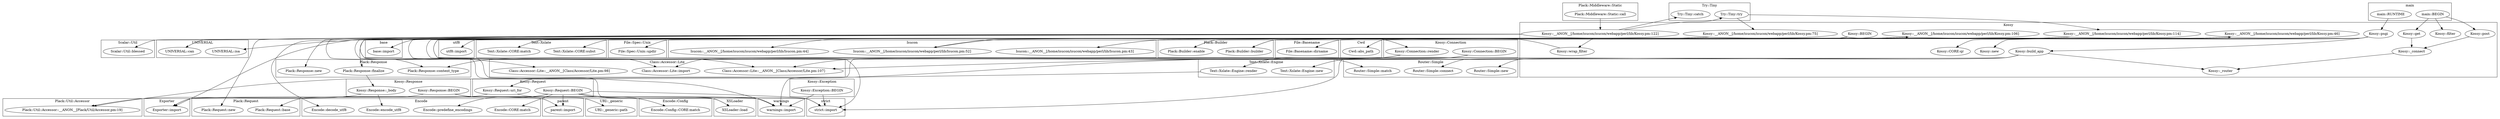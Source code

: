 digraph {
graph [overlap=false]
subgraph cluster_Plack_Middleware_Static {
	label="Plack::Middleware::Static";
	"Plack::Middleware::Static::call";
}
subgraph cluster_Encode {
	label="Encode";
	"Encode::CORE:match";
	"Encode::decode_utf8";
	"Encode::predefine_encodings";
	"Encode::encode_utf8";
}
subgraph cluster_Kossy_Connection {
	label="Kossy::Connection";
	"Kossy::Connection::render";
	"Kossy::Connection::BEGIN";
}
subgraph cluster_Plack_Request {
	label="Plack::Request";
	"Plack::Request::new";
	"Plack::Request::base";
}
subgraph cluster_warnings {
	label="warnings";
	"warnings::import";
}
subgraph cluster_base {
	label="base";
	"base::import";
}
subgraph cluster_Isucon {
	label="Isucon";
	"Isucon::__ANON__[/home/isucon/isucon/webapp/perl/lib/Isucon.pm:52]";
	"Isucon::__ANON__[/home/isucon/isucon/webapp/perl/lib/Isucon.pm:43]";
	"Isucon::__ANON__[/home/isucon/isucon/webapp/perl/lib/Isucon.pm:44]";
}
subgraph cluster_Plack_Util_Accessor {
	label="Plack::Util::Accessor";
	"Plack::Util::Accessor::__ANON__[Plack/Util/Accessor.pm:19]";
}
subgraph cluster_strict {
	label="strict";
	"strict::import";
}
subgraph cluster_Kossy_Request {
	label="Kossy::Request";
	"Kossy::Request::uri_for";
	"Kossy::Request::BEGIN";
}
subgraph cluster_XSLoader {
	label="XSLoader";
	"XSLoader::load";
}
subgraph cluster_Router_Simple {
	label="Router::Simple";
	"Router::Simple::new";
	"Router::Simple::connect";
	"Router::Simple::match";
}
subgraph cluster_Exporter {
	label="Exporter";
	"Exporter::import";
}
subgraph cluster_Class_Accessor_Lite {
	label="Class::Accessor::Lite";
	"Class::Accessor::Lite::import";
	"Class::Accessor::Lite::__ANON__[Class/Accessor/Lite.pm:107]";
	"Class::Accessor::Lite::__ANON__[Class/Accessor/Lite.pm:98]";
}
subgraph cluster_utf8 {
	label="utf8";
	"utf8::import";
}
subgraph cluster_File_Basename {
	label="File::Basename";
	"File::Basename::dirname";
}
subgraph cluster_Text_Xslate {
	label="Text::Xslate";
	"Text::Xslate::CORE:subst";
	"Text::Xslate::CORE:match";
}
subgraph cluster_File_Spec_Unix {
	label="File::Spec::Unix";
	"File::Spec::Unix::updir";
}
subgraph cluster_Kossy_Response {
	label="Kossy::Response";
	"Kossy::Response::_body";
	"Kossy::Response::BEGIN";
}
subgraph cluster_URI__generic {
	label="URI::_generic";
	"URI::_generic::path";
}
subgraph cluster_Plack_Builder {
	label="Plack::Builder";
	"Plack::Builder::builder";
	"Plack::Builder::enable";
}
subgraph cluster_Kossy_Exception {
	label="Kossy::Exception";
	"Kossy::Exception::BEGIN";
}
subgraph cluster_Try_Tiny {
	label="Try::Tiny";
	"Try::Tiny::catch";
	"Try::Tiny::try";
}
subgraph cluster_parent {
	label="parent";
	"parent::import";
}
subgraph cluster_main {
	label="main";
	"main::BEGIN";
	"main::RUNTIME";
}
subgraph cluster_Scalar_Util {
	label="Scalar::Util";
	"Scalar::Util::blessed";
}
subgraph cluster_UNIVERSAL {
	label="UNIVERSAL";
	"UNIVERSAL::isa";
	"UNIVERSAL::can";
}
subgraph cluster_Encode_Config {
	label="Encode::Config";
	"Encode::Config::CORE:match";
}
subgraph cluster_Text_Xslate_Engine {
	label="Text::Xslate::Engine";
	"Text::Xslate::Engine::render";
	"Text::Xslate::Engine::new";
}
subgraph cluster_Plack_Response {
	label="Plack::Response";
	"Plack::Response::content_type";
	"Plack::Response::new";
	"Plack::Response::finalize";
}
subgraph cluster_Cwd {
	label="Cwd";
	"Cwd::abs_path";
}
subgraph cluster_Kossy {
	label="Kossy";
	"Kossy::new";
	"Kossy::psgi";
	"Kossy::__ANON__[/home/isucon/isucon/webapp/perl/lib/Kossy.pm:106]";
	"Kossy::build_app";
	"Kossy::CORE:qr";
	"Kossy::__ANON__[/home/isucon/isucon/webapp/perl/lib/Kossy.pm:114]";
	"Kossy::post";
	"Kossy::__ANON__[/home/isucon/isucon/webapp/perl/lib/Kossy.pm:75]";
	"Kossy::_router";
	"Kossy::filter";
	"Kossy::get";
	"Kossy::wrap_filter";
	"Kossy::_connect";
	"Kossy::__ANON__[/home/isucon/isucon/webapp/perl/lib/Kossy.pm:46]";
	"Kossy::__ANON__[/home/isucon/isucon/webapp/perl/lib/Kossy.pm:122]";
	"Kossy::BEGIN";
}
"Kossy::psgi" -> "Kossy::new";
"Isucon::__ANON__[/home/isucon/isucon/webapp/perl/lib/Isucon.pm:43]" -> "Kossy::__ANON__[/home/isucon/isucon/webapp/perl/lib/Kossy.pm:106]";
"main::RUNTIME" -> "Kossy::psgi";
"Kossy::build_app" -> "Text::Xslate::Engine::new";
"Kossy::wrap_filter" -> "Isucon::__ANON__[/home/isucon/isucon/webapp/perl/lib/Isucon.pm:44]";
"Kossy::Connection::BEGIN" -> "Class::Accessor::Lite::import";
"Kossy::BEGIN" -> "Class::Accessor::Lite::import";
"Kossy::__ANON__[/home/isucon/isucon/webapp/perl/lib/Kossy.pm:114]" -> "Isucon::__ANON__[/home/isucon/isucon/webapp/perl/lib/Isucon.pm:43]";
"Kossy::Connection::render" -> "Plack::Util::Accessor::__ANON__[Plack/Util/Accessor.pm:19]";
"Kossy::Response::_body" -> "Plack::Util::Accessor::__ANON__[Plack/Util/Accessor.pm:19]";
"Kossy::Connection::render" -> "Class::Accessor::Lite::__ANON__[Class/Accessor/Lite.pm:107]";
"Kossy::__ANON__[/home/isucon/isucon/webapp/perl/lib/Kossy.pm:122]" -> "Class::Accessor::Lite::__ANON__[Class/Accessor/Lite.pm:107]";
"Kossy::build_app" -> "Class::Accessor::Lite::__ANON__[Class/Accessor/Lite.pm:107]";
"Kossy::psgi" -> "Cwd::abs_path";
"Kossy::build_app" -> "Router::Simple::connect";
"Kossy::__ANON__[/home/isucon/isucon/webapp/perl/lib/Kossy.pm:122]" -> "Try::Tiny::catch";
"Try::Tiny::try" -> "Kossy::__ANON__[/home/isucon/isucon/webapp/perl/lib/Kossy.pm:114]";
"Kossy::__ANON__[/home/isucon/isucon/webapp/perl/lib/Kossy.pm:122]" -> "Try::Tiny::try";
"Kossy::__ANON__[/home/isucon/isucon/webapp/perl/lib/Kossy.pm:106]" -> "Scalar::Util::blessed";
"Kossy::__ANON__[/home/isucon/isucon/webapp/perl/lib/Kossy.pm:75]" -> "Router::Simple::match";
"Try::Tiny::try" -> "Kossy::__ANON__[/home/isucon/isucon/webapp/perl/lib/Kossy.pm:75]";
"Kossy::Request::BEGIN" -> "Encode::CORE:match";
"Kossy::Connection::render" -> "Plack::Response::content_type";
"Kossy::__ANON__[/home/isucon/isucon/webapp/perl/lib/Kossy.pm:122]" -> "Plack::Response::content_type";
"Kossy::Connection::render" -> "Text::Xslate::Engine::render";
"main::BEGIN" -> "Kossy::filter";
"Kossy::__ANON__[/home/isucon/isucon/webapp/perl/lib/Kossy.pm:122]" -> "Plack::Response::new";
"Kossy::Request::BEGIN" -> "Encode::predefine_encodings";
"Kossy::Response::_body" -> "Encode::encode_utf8";
"Kossy::psgi" -> "File::Basename::dirname";
"Kossy::Response::BEGIN" -> "parent::import";
"Kossy::Request::BEGIN" -> "parent::import";
"Kossy::BEGIN" -> "Text::Xslate::CORE:match";
"Kossy::BEGIN" -> "File::Spec::Unix::updir";
"Kossy::__ANON__[/home/isucon/isucon/webapp/perl/lib/Kossy.pm:122]" -> "Kossy::wrap_filter";
"Kossy::Request::BEGIN" -> "Exporter::import";
"Kossy::Response::BEGIN" -> "Exporter::import";
"Kossy::BEGIN" -> "Exporter::import";
"Plack::Middleware::Static::call" -> "Kossy::__ANON__[/home/isucon/isucon/webapp/perl/lib/Kossy.pm:122]";
"Kossy::__ANON__[/home/isucon/isucon/webapp/perl/lib/Kossy.pm:75]" -> "Encode::decode_utf8";
"Kossy::Request::uri_for" -> "URI::_generic::path";
"Kossy::psgi" -> "Plack::Builder::builder";
"Kossy::__ANON__[/home/isucon/isucon/webapp/perl/lib/Kossy.pm:122]" -> "Class::Accessor::Lite::__ANON__[Class/Accessor/Lite.pm:98]";
"Kossy::BEGIN" -> "UNIVERSAL::can";
"Kossy::Request::uri_for" -> "Plack::Request::base";
"Kossy::__ANON__[/home/isucon/isucon/webapp/perl/lib/Kossy.pm:46]" -> "Plack::Builder::enable";
"Kossy::__ANON__[/home/isucon/isucon/webapp/perl/lib/Kossy.pm:122]" -> "Plack::Request::new";
"Kossy::psgi" -> "Kossy::build_app";
"Kossy::BEGIN" -> "base::import";
"Isucon::__ANON__[/home/isucon/isucon/webapp/perl/lib/Isucon.pm:52]" -> "Kossy::Connection::render";
"Kossy::build_app" -> "Router::Simple::new";
"Kossy::__ANON__[/home/isucon/isucon/webapp/perl/lib/Kossy.pm:106]" -> "UNIVERSAL::isa";
"Kossy::__ANON__[/home/isucon/isucon/webapp/perl/lib/Kossy.pm:46]" -> "Kossy::CORE:qr";
"main::BEGIN" -> "Kossy::post";
"Kossy::BEGIN" -> "XSLoader::load";
"Kossy::Request::BEGIN" -> "XSLoader::load";
"Kossy::Request::BEGIN" -> "Encode::Config::CORE:match";
"Kossy::build_app" -> "Kossy::_router";
"Kossy::_connect" -> "Kossy::_router";
"Text::Xslate::Engine::render" -> "Kossy::Request::uri_for";
"main::BEGIN" -> "Kossy::get";
"Kossy::Request::BEGIN" -> "warnings::import";
"Kossy::Connection::BEGIN" -> "warnings::import";
"Kossy::Response::BEGIN" -> "warnings::import";
"Kossy::Exception::BEGIN" -> "warnings::import";
"Kossy::BEGIN" -> "warnings::import";
"Kossy::BEGIN" -> "Text::Xslate::CORE:subst";
"Kossy::BEGIN" -> "utf8::import";
"Kossy::get" -> "Kossy::_connect";
"Kossy::post" -> "Kossy::_connect";
"Plack::Builder::builder" -> "Kossy::__ANON__[/home/isucon/isucon/webapp/perl/lib/Kossy.pm:46]";
"Kossy::__ANON__[/home/isucon/isucon/webapp/perl/lib/Kossy.pm:106]" -> "Isucon::__ANON__[/home/isucon/isucon/webapp/perl/lib/Isucon.pm:52]";
"Plack::Response::finalize" -> "Kossy::Response::_body";
"Kossy::Connection::BEGIN" -> "strict::import";
"Kossy::Response::BEGIN" -> "strict::import";
"Kossy::Request::BEGIN" -> "strict::import";
"Kossy::Exception::BEGIN" -> "strict::import";
"Kossy::BEGIN" -> "strict::import";
"Kossy::__ANON__[/home/isucon/isucon/webapp/perl/lib/Kossy.pm:114]" -> "Plack::Response::finalize";
}
